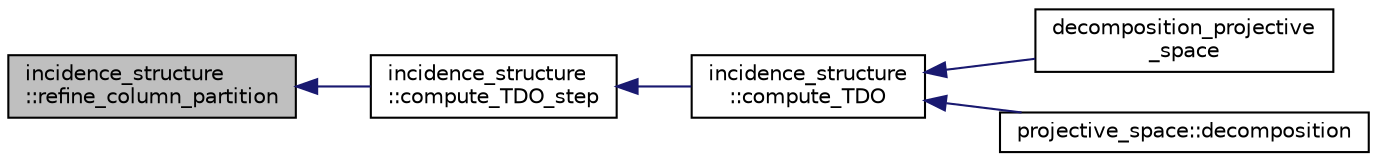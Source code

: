 digraph "incidence_structure::refine_column_partition"
{
  edge [fontname="Helvetica",fontsize="10",labelfontname="Helvetica",labelfontsize="10"];
  node [fontname="Helvetica",fontsize="10",shape=record];
  rankdir="LR";
  Node6564 [label="incidence_structure\l::refine_column_partition",height=0.2,width=0.4,color="black", fillcolor="grey75", style="filled", fontcolor="black"];
  Node6564 -> Node6565 [dir="back",color="midnightblue",fontsize="10",style="solid",fontname="Helvetica"];
  Node6565 [label="incidence_structure\l::compute_TDO_step",height=0.2,width=0.4,color="black", fillcolor="white", style="filled",URL="$da/d8a/classincidence__structure.html#a6175accaa64033df34d722c594a8b827"];
  Node6565 -> Node6566 [dir="back",color="midnightblue",fontsize="10",style="solid",fontname="Helvetica"];
  Node6566 [label="incidence_structure\l::compute_TDO",height=0.2,width=0.4,color="black", fillcolor="white", style="filled",URL="$da/d8a/classincidence__structure.html#a617e41f176be4a8d522036666342f65e"];
  Node6566 -> Node6567 [dir="back",color="midnightblue",fontsize="10",style="solid",fontname="Helvetica"];
  Node6567 [label="decomposition_projective\l_space",height=0.2,width=0.4,color="black", fillcolor="white", style="filled",URL="$df/d74/tl__geometry_8h.html#a82c6b40b3138e3e5bae2299d49680ac1"];
  Node6566 -> Node6568 [dir="back",color="midnightblue",fontsize="10",style="solid",fontname="Helvetica"];
  Node6568 [label="projective_space::decomposition",height=0.2,width=0.4,color="black", fillcolor="white", style="filled",URL="$d2/d17/classprojective__space.html#ae060ee525e7a974bce04d78be7f6dd51"];
}
